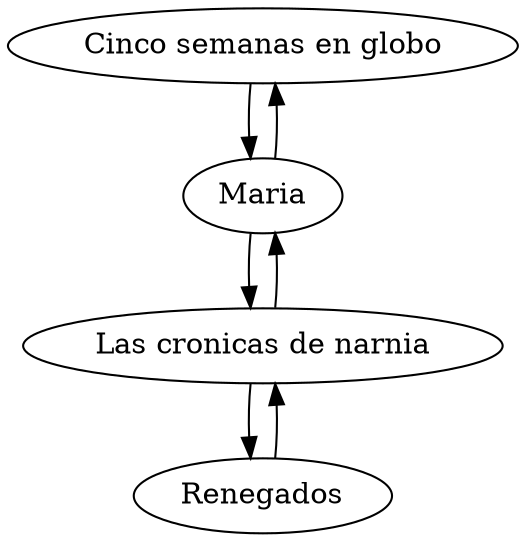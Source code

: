 digraph G{Nodo0[label="Cinco semanas en globo"];Nodo1[label="Maria"];Nodo0 -> Nodo1;Nodo1 -> Nodo0;Nodo2[label="Las cronicas de narnia"];Nodo1 -> Nodo2;Nodo2 -> Nodo1;Nodo3[label="Renegados"];Nodo2 -> Nodo3;Nodo3 -> Nodo2;}